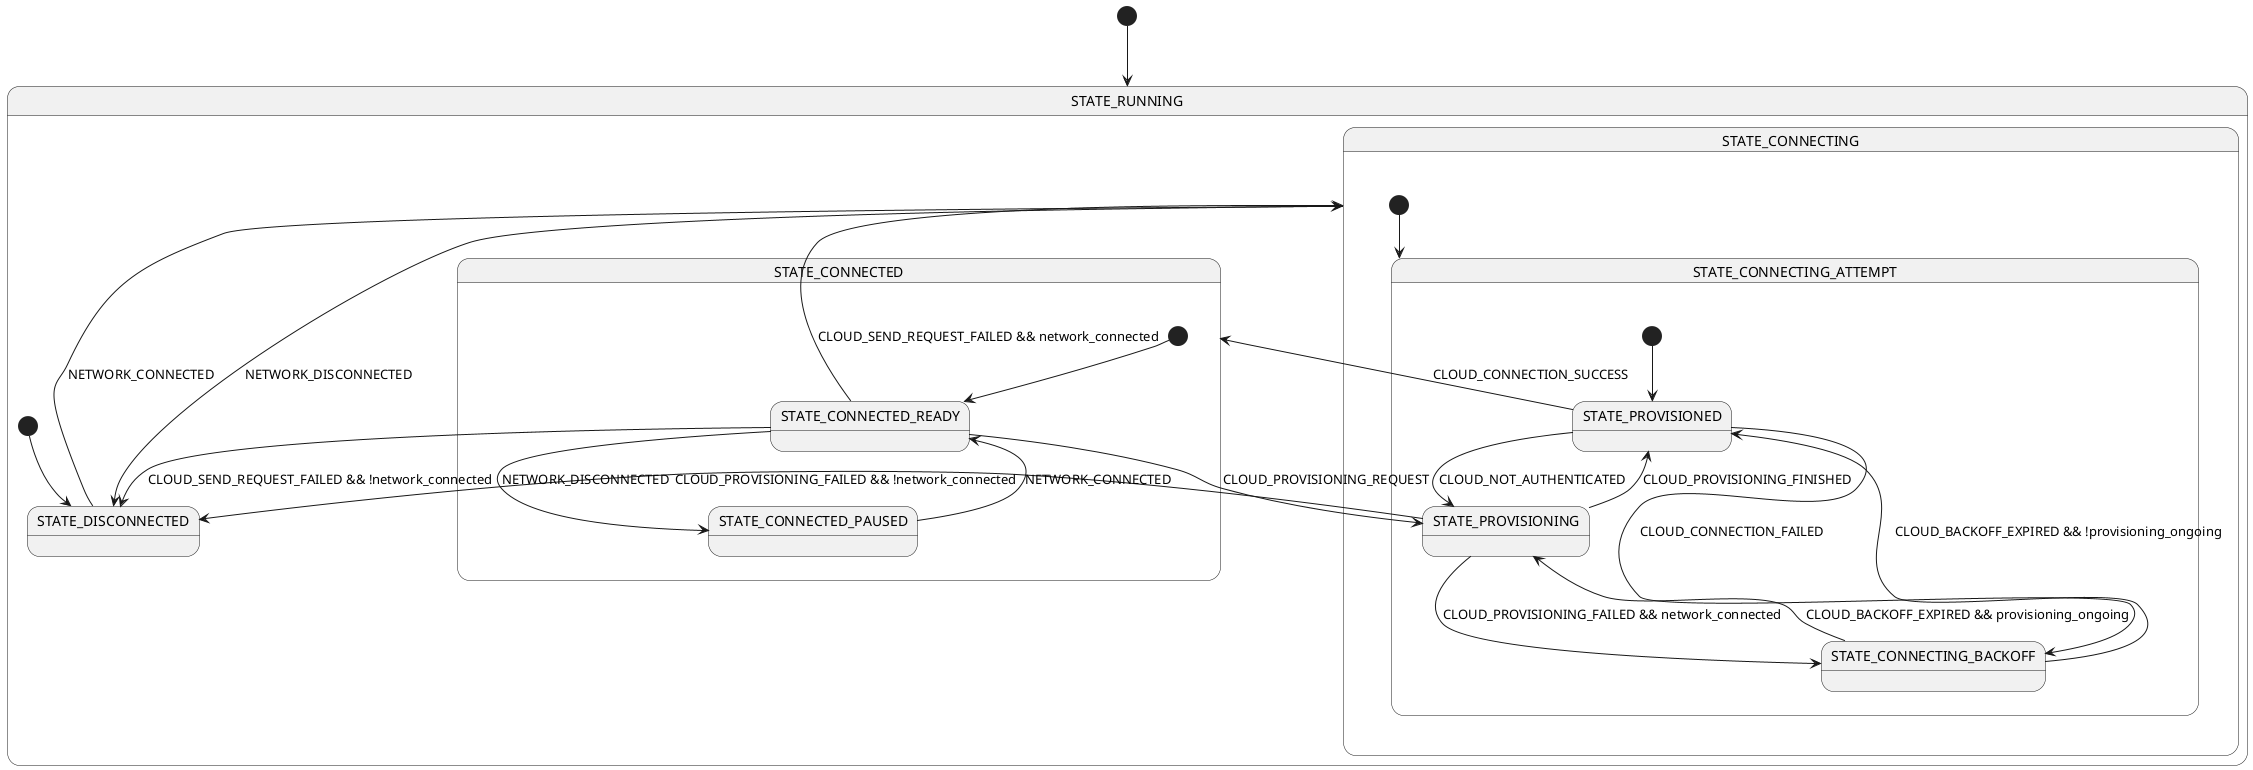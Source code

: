 @startuml
state STATE_RUNNING {
    [*] --> STATE_DISCONNECTED

    state STATE_DISCONNECTED
    state STATE_CONNECTING
    state STATE_CONNECTED

    STATE_DISCONNECTED --> STATE_CONNECTING : NETWORK_CONNECTED

    state STATE_CONNECTING {
        [*] --> STATE_CONNECTING_ATTEMPT

        state STATE_CONNECTING_ATTEMPT {
            [*] --> STATE_PROVISIONED

            STATE_PROVISIONING --> STATE_PROVISIONED : CLOUD_PROVISIONING_FINISHED
            STATE_PROVISIONING --> STATE_CONNECTING_BACKOFF : CLOUD_PROVISIONING_FAILED && network_connected
            STATE_PROVISIONING --> STATE_DISCONNECTED : CLOUD_PROVISIONING_FAILED && !network_connected
            STATE_PROVISIONED --> STATE_PROVISIONING : CLOUD_NOT_AUTHENTICATED
            STATE_PROVISIONED --> STATE_CONNECTED : CLOUD_CONNECTION_SUCCESS
            STATE_PROVISIONED --> STATE_CONNECTING_BACKOFF : CLOUD_CONNECTION_FAILED
        }

        STATE_CONNECTING --> STATE_DISCONNECTED : NETWORK_DISCONNECTED
        STATE_CONNECTING_BACKOFF --> STATE_PROVISIONED : CLOUD_BACKOFF_EXPIRED && !provisioning_ongoing
        STATE_CONNECTING_BACKOFF --> STATE_PROVISIONING : CLOUD_BACKOFF_EXPIRED && provisioning_ongoing
    }

    state STATE_CONNECTED {
        [*] --> STATE_CONNECTED_READY

        STATE_CONNECTED_READY --> STATE_CONNECTED_PAUSED : NETWORK_DISCONNECTED
        STATE_CONNECTED_READY --> STATE_CONNECTING : CLOUD_SEND_REQUEST_FAILED && network_connected
        STATE_CONNECTED_READY --> STATE_DISCONNECTED : CLOUD_SEND_REQUEST_FAILED && !network_connected
        STATE_CONNECTED_READY --> STATE_PROVISIONING : CLOUD_PROVISIONING_REQUEST
        STATE_CONNECTED_PAUSED --> STATE_CONNECTED_READY : NETWORK_CONNECTED
    }
}

[*] --> STATE_RUNNING
@enduml
